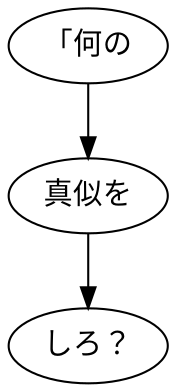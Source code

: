 digraph graph7143 {
	node0 [label="「何の"];
	node1 [label="真似を"];
	node2 [label="しろ？"];
	node0 -> node1;
	node1 -> node2;
}
